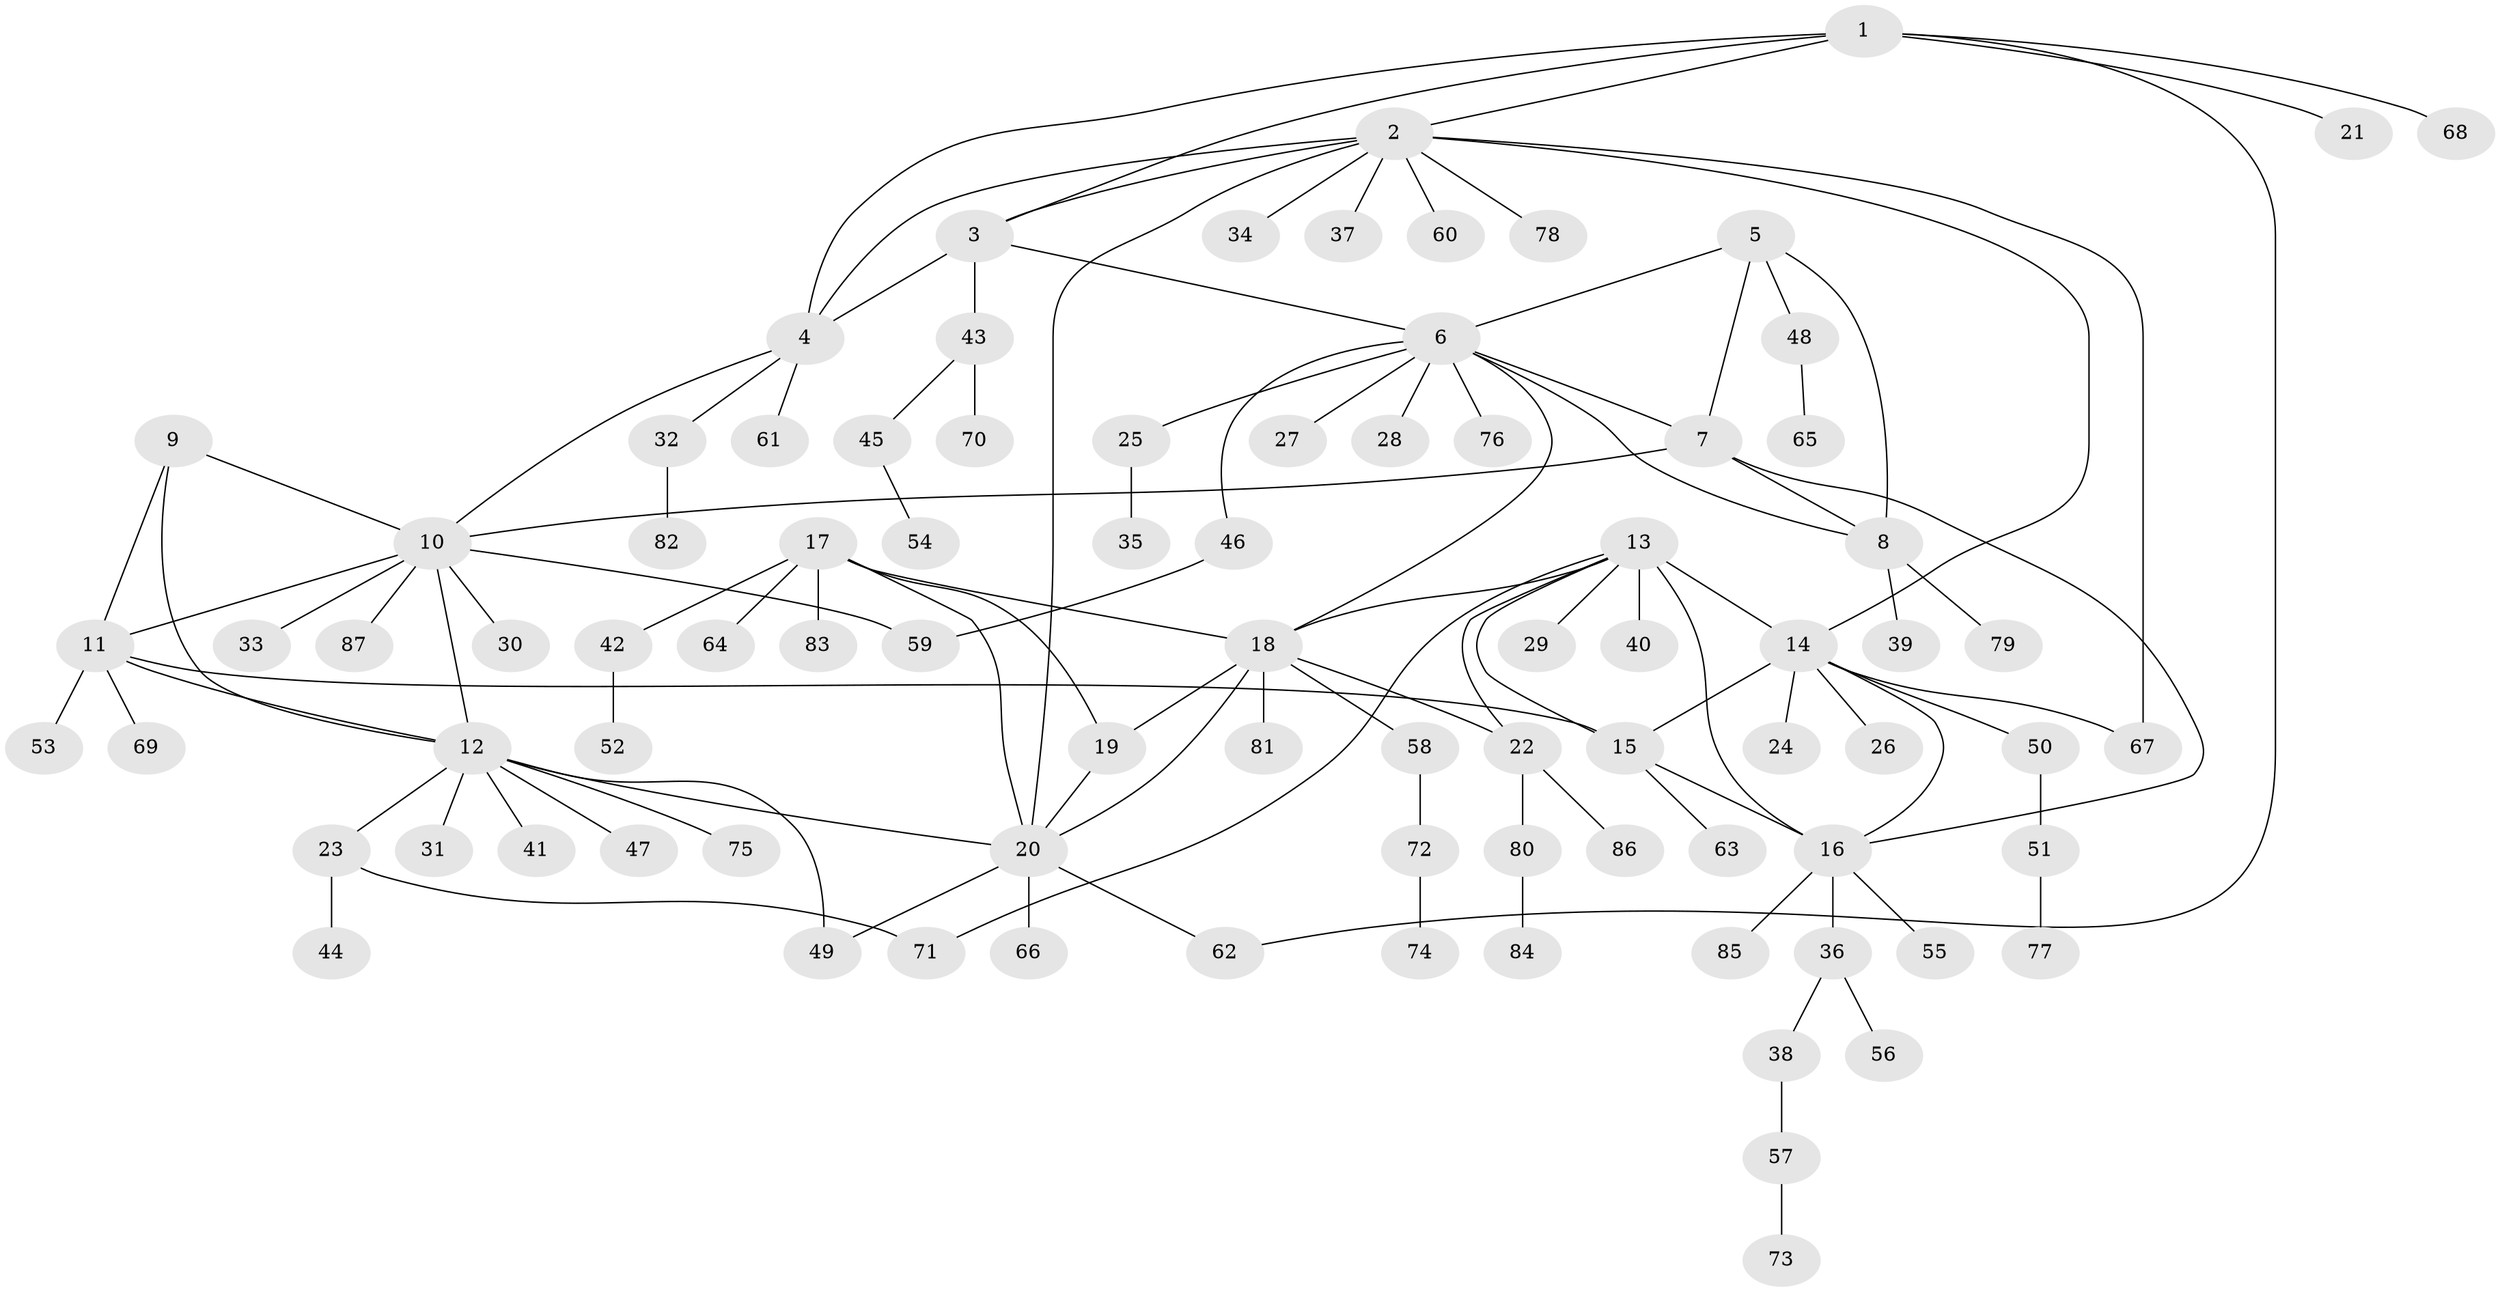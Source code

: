 // Generated by graph-tools (version 1.1) at 2025/50/03/09/25 03:50:33]
// undirected, 87 vertices, 113 edges
graph export_dot {
graph [start="1"]
  node [color=gray90,style=filled];
  1;
  2;
  3;
  4;
  5;
  6;
  7;
  8;
  9;
  10;
  11;
  12;
  13;
  14;
  15;
  16;
  17;
  18;
  19;
  20;
  21;
  22;
  23;
  24;
  25;
  26;
  27;
  28;
  29;
  30;
  31;
  32;
  33;
  34;
  35;
  36;
  37;
  38;
  39;
  40;
  41;
  42;
  43;
  44;
  45;
  46;
  47;
  48;
  49;
  50;
  51;
  52;
  53;
  54;
  55;
  56;
  57;
  58;
  59;
  60;
  61;
  62;
  63;
  64;
  65;
  66;
  67;
  68;
  69;
  70;
  71;
  72;
  73;
  74;
  75;
  76;
  77;
  78;
  79;
  80;
  81;
  82;
  83;
  84;
  85;
  86;
  87;
  1 -- 2;
  1 -- 3;
  1 -- 4;
  1 -- 21;
  1 -- 62;
  1 -- 68;
  2 -- 3;
  2 -- 4;
  2 -- 14;
  2 -- 20;
  2 -- 34;
  2 -- 37;
  2 -- 60;
  2 -- 67;
  2 -- 78;
  3 -- 4;
  3 -- 6;
  3 -- 43;
  4 -- 10;
  4 -- 32;
  4 -- 61;
  5 -- 6;
  5 -- 7;
  5 -- 8;
  5 -- 48;
  6 -- 7;
  6 -- 8;
  6 -- 18;
  6 -- 25;
  6 -- 27;
  6 -- 28;
  6 -- 46;
  6 -- 76;
  7 -- 8;
  7 -- 10;
  7 -- 16;
  8 -- 39;
  8 -- 79;
  9 -- 10;
  9 -- 11;
  9 -- 12;
  10 -- 11;
  10 -- 12;
  10 -- 30;
  10 -- 33;
  10 -- 59;
  10 -- 87;
  11 -- 12;
  11 -- 15;
  11 -- 53;
  11 -- 69;
  12 -- 20;
  12 -- 23;
  12 -- 31;
  12 -- 41;
  12 -- 47;
  12 -- 49;
  12 -- 75;
  13 -- 14;
  13 -- 15;
  13 -- 16;
  13 -- 18;
  13 -- 22;
  13 -- 29;
  13 -- 40;
  13 -- 71;
  14 -- 15;
  14 -- 16;
  14 -- 24;
  14 -- 26;
  14 -- 50;
  14 -- 67;
  15 -- 16;
  15 -- 63;
  16 -- 36;
  16 -- 55;
  16 -- 85;
  17 -- 18;
  17 -- 19;
  17 -- 20;
  17 -- 42;
  17 -- 64;
  17 -- 83;
  18 -- 19;
  18 -- 20;
  18 -- 22;
  18 -- 58;
  18 -- 81;
  19 -- 20;
  20 -- 49;
  20 -- 62;
  20 -- 66;
  22 -- 80;
  22 -- 86;
  23 -- 44;
  23 -- 71;
  25 -- 35;
  32 -- 82;
  36 -- 38;
  36 -- 56;
  38 -- 57;
  42 -- 52;
  43 -- 45;
  43 -- 70;
  45 -- 54;
  46 -- 59;
  48 -- 65;
  50 -- 51;
  51 -- 77;
  57 -- 73;
  58 -- 72;
  72 -- 74;
  80 -- 84;
}
